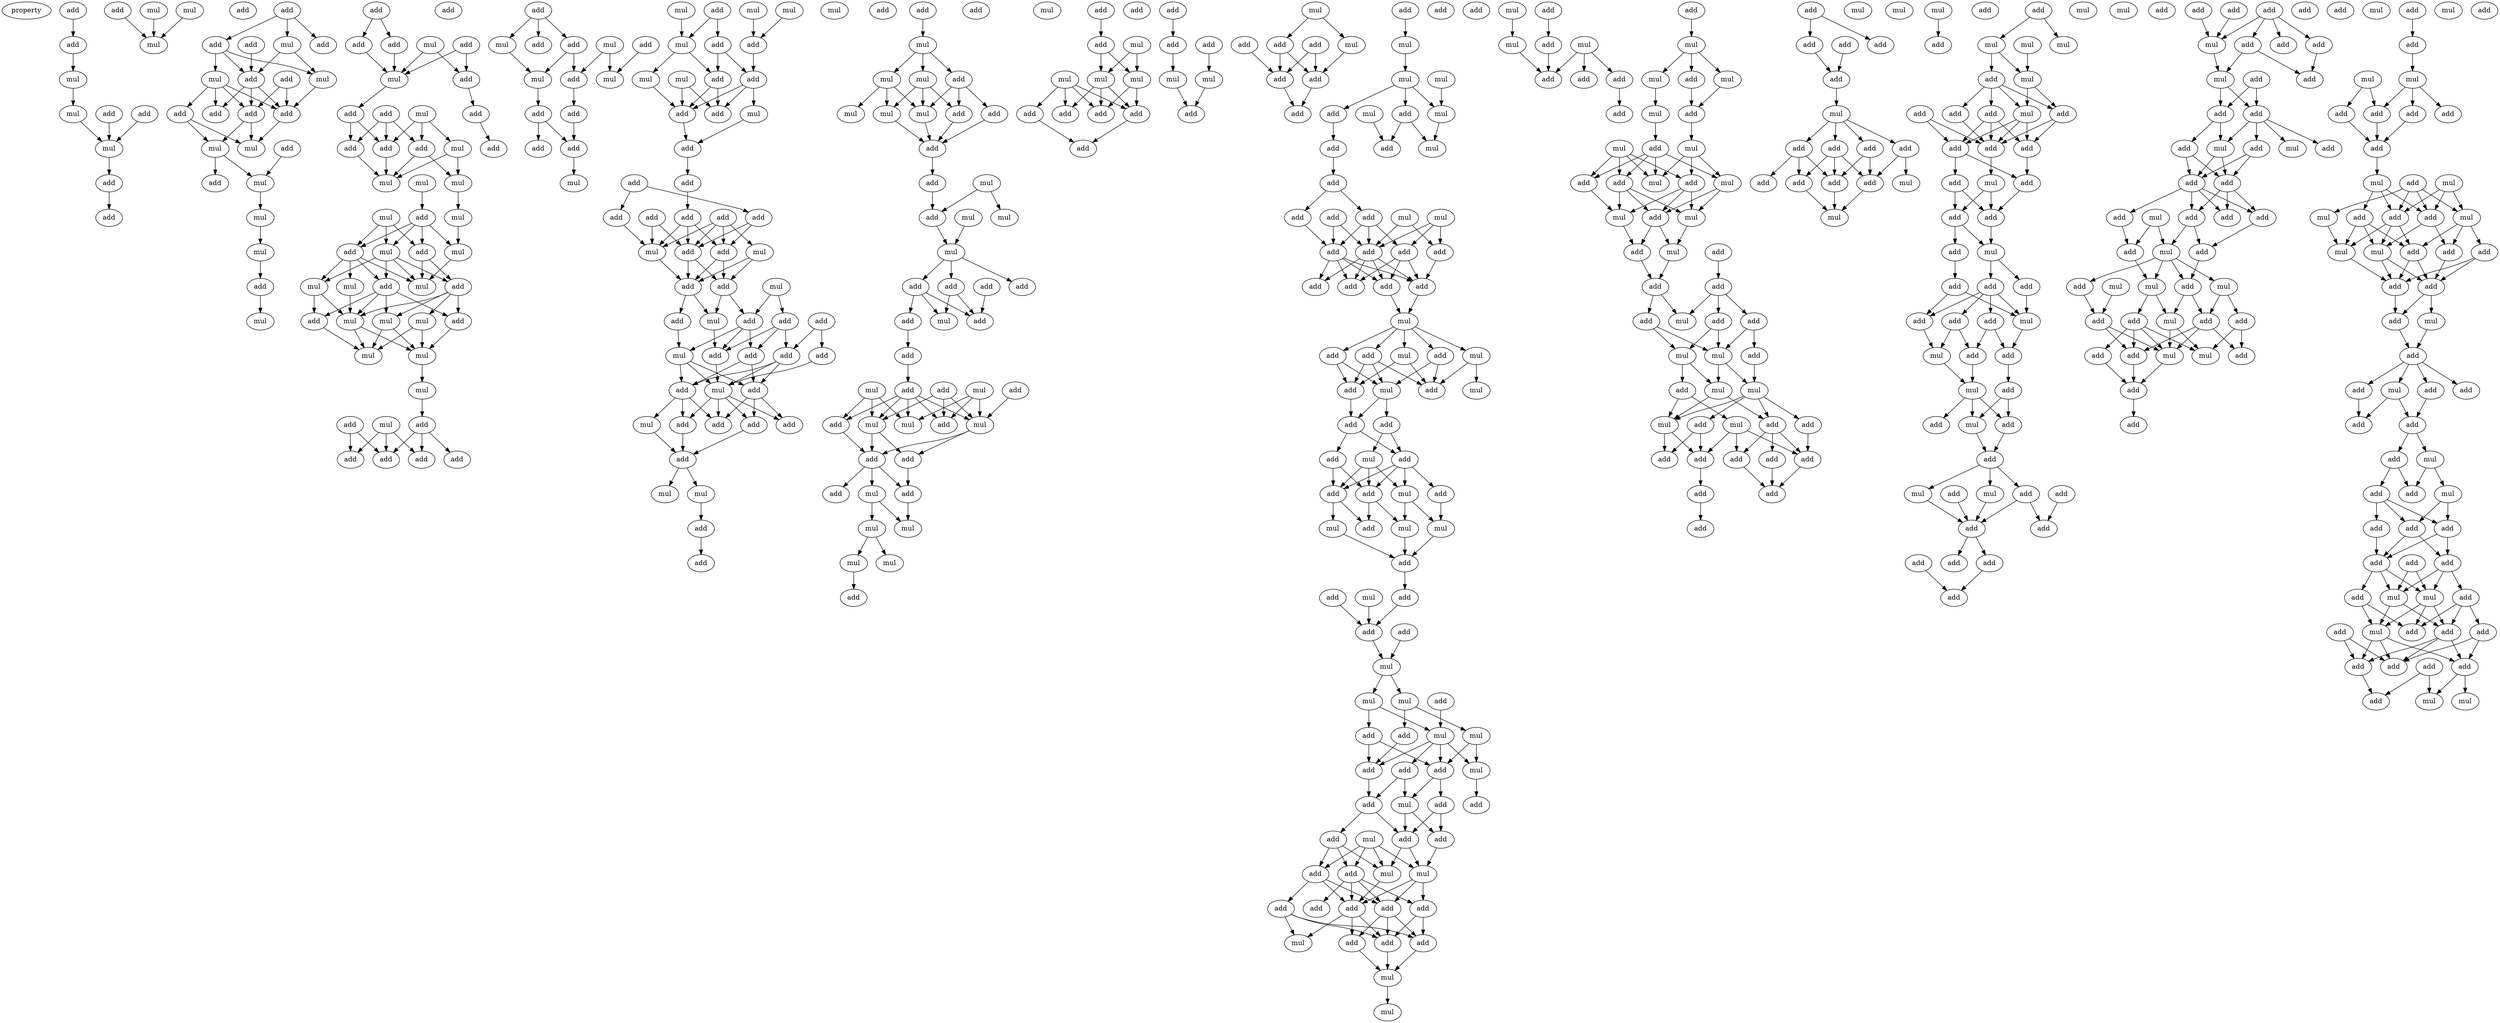 digraph {
    node [fontcolor=black]
    property [mul=2,lf=1.8]
    0 [ label = add ];
    1 [ label = add ];
    2 [ label = mul ];
    3 [ label = add ];
    4 [ label = mul ];
    5 [ label = mul ];
    6 [ label = add ];
    7 [ label = mul ];
    8 [ label = add ];
    9 [ label = add ];
    10 [ label = mul ];
    11 [ label = mul ];
    12 [ label = add ];
    13 [ label = add ];
    14 [ label = add ];
    15 [ label = add ];
    16 [ label = add ];
    17 [ label = add ];
    18 [ label = mul ];
    19 [ label = mul ];
    20 [ label = add ];
    21 [ label = add ];
    22 [ label = mul ];
    23 [ label = add ];
    24 [ label = add ];
    25 [ label = add ];
    26 [ label = add ];
    27 [ label = mul ];
    28 [ label = mul ];
    29 [ label = add ];
    30 [ label = add ];
    31 [ label = mul ];
    32 [ label = mul ];
    33 [ label = mul ];
    34 [ label = add ];
    35 [ label = add ];
    36 [ label = add ];
    37 [ label = mul ];
    38 [ label = add ];
    39 [ label = add ];
    40 [ label = add ];
    41 [ label = mul ];
    42 [ label = mul ];
    43 [ label = add ];
    44 [ label = add ];
    45 [ label = add ];
    46 [ label = mul ];
    47 [ label = add ];
    48 [ label = add ];
    49 [ label = add ];
    50 [ label = add ];
    51 [ label = mul ];
    52 [ label = add ];
    53 [ label = mul ];
    54 [ label = mul ];
    55 [ label = mul ];
    56 [ label = mul ];
    57 [ label = mul ];
    58 [ label = add ];
    59 [ label = add ];
    60 [ label = mul ];
    61 [ label = add ];
    62 [ label = mul ];
    63 [ label = mul ];
    64 [ label = mul ];
    65 [ label = mul ];
    66 [ label = add ];
    67 [ label = add ];
    68 [ label = mul ];
    69 [ label = add ];
    70 [ label = mul ];
    71 [ label = mul ];
    72 [ label = add ];
    73 [ label = mul ];
    74 [ label = mul ];
    75 [ label = mul ];
    76 [ label = add ];
    77 [ label = mul ];
    78 [ label = add ];
    79 [ label = add ];
    80 [ label = add ];
    81 [ label = add ];
    82 [ label = add ];
    83 [ label = add ];
    84 [ label = add ];
    85 [ label = mul ];
    86 [ label = mul ];
    87 [ label = add ];
    88 [ label = add ];
    89 [ label = mul ];
    90 [ label = add ];
    91 [ label = mul ];
    92 [ label = add ];
    93 [ label = add ];
    94 [ label = add ];
    95 [ label = add ];
    96 [ label = mul ];
    97 [ label = mul ];
    98 [ label = mul ];
    99 [ label = mul ];
    100 [ label = add ];
    101 [ label = mul ];
    102 [ label = add ];
    103 [ label = add ];
    104 [ label = mul ];
    105 [ label = add ];
    106 [ label = mul ];
    107 [ label = add ];
    108 [ label = mul ];
    109 [ label = add ];
    110 [ label = add ];
    111 [ label = add ];
    112 [ label = add ];
    113 [ label = add ];
    114 [ label = add ];
    115 [ label = add ];
    116 [ label = add ];
    117 [ label = add ];
    118 [ label = add ];
    119 [ label = mul ];
    120 [ label = mul ];
    121 [ label = add ];
    122 [ label = add ];
    123 [ label = mul ];
    124 [ label = add ];
    125 [ label = mul ];
    126 [ label = add ];
    127 [ label = add ];
    128 [ label = mul ];
    129 [ label = add ];
    130 [ label = add ];
    131 [ label = add ];
    132 [ label = add ];
    133 [ label = add ];
    134 [ label = add ];
    135 [ label = add ];
    136 [ label = mul ];
    137 [ label = add ];
    138 [ label = mul ];
    139 [ label = add ];
    140 [ label = add ];
    141 [ label = add ];
    142 [ label = add ];
    143 [ label = add ];
    144 [ label = mul ];
    145 [ label = add ];
    146 [ label = mul ];
    147 [ label = mul ];
    148 [ label = add ];
    149 [ label = add ];
    150 [ label = add ];
    151 [ label = add ];
    152 [ label = add ];
    153 [ label = mul ];
    154 [ label = mul ];
    155 [ label = mul ];
    156 [ label = add ];
    157 [ label = mul ];
    158 [ label = add ];
    159 [ label = add ];
    160 [ label = mul ];
    161 [ label = mul ];
    162 [ label = add ];
    163 [ label = add ];
    164 [ label = mul ];
    165 [ label = mul ];
    166 [ label = mul ];
    167 [ label = add ];
    168 [ label = mul ];
    169 [ label = add ];
    170 [ label = add ];
    171 [ label = add ];
    172 [ label = mul ];
    173 [ label = add ];
    174 [ label = add ];
    175 [ label = add ];
    176 [ label = mul ];
    177 [ label = add ];
    178 [ label = add ];
    179 [ label = mul ];
    180 [ label = add ];
    181 [ label = add ];
    182 [ label = mul ];
    183 [ label = add ];
    184 [ label = mul ];
    185 [ label = add ];
    186 [ label = mul ];
    187 [ label = mul ];
    188 [ label = add ];
    189 [ label = add ];
    190 [ label = add ];
    191 [ label = add ];
    192 [ label = mul ];
    193 [ label = mul ];
    194 [ label = mul ];
    195 [ label = mul ];
    196 [ label = mul ];
    197 [ label = add ];
    198 [ label = add ];
    199 [ label = mul ];
    200 [ label = add ];
    201 [ label = mul ];
    202 [ label = mul ];
    203 [ label = mul ];
    204 [ label = add ];
    205 [ label = add ];
    206 [ label = add ];
    207 [ label = add ];
    208 [ label = add ];
    209 [ label = add ];
    210 [ label = add ];
    211 [ label = add ];
    212 [ label = add ];
    213 [ label = mul ];
    214 [ label = mul ];
    215 [ label = add ];
    216 [ label = mul ];
    217 [ label = add ];
    218 [ label = mul ];
    219 [ label = add ];
    220 [ label = add ];
    221 [ label = add ];
    222 [ label = add ];
    223 [ label = add ];
    224 [ label = add ];
    225 [ label = mul ];
    226 [ label = mul ];
    227 [ label = mul ];
    228 [ label = add ];
    229 [ label = mul ];
    230 [ label = add ];
    231 [ label = mul ];
    232 [ label = mul ];
    233 [ label = add ];
    234 [ label = add ];
    235 [ label = add ];
    236 [ label = add ];
    237 [ label = add ];
    238 [ label = add ];
    239 [ label = mul ];
    240 [ label = mul ];
    241 [ label = add ];
    242 [ label = add ];
    243 [ label = add ];
    244 [ label = add ];
    245 [ label = add ];
    246 [ label = add ];
    247 [ label = add ];
    248 [ label = add ];
    249 [ label = mul ];
    250 [ label = add ];
    251 [ label = add ];
    252 [ label = mul ];
    253 [ label = add ];
    254 [ label = mul ];
    255 [ label = add ];
    256 [ label = mul ];
    257 [ label = mul ];
    258 [ label = add ];
    259 [ label = add ];
    260 [ label = add ];
    261 [ label = add ];
    262 [ label = mul ];
    263 [ label = add ];
    264 [ label = add ];
    265 [ label = add ];
    266 [ label = add ];
    267 [ label = mul ];
    268 [ label = add ];
    269 [ label = mul ];
    270 [ label = add ];
    271 [ label = mul ];
    272 [ label = mul ];
    273 [ label = add ];
    274 [ label = add ];
    275 [ label = mul ];
    276 [ label = add ];
    277 [ label = add ];
    278 [ label = add ];
    279 [ label = add ];
    280 [ label = mul ];
    281 [ label = add ];
    282 [ label = mul ];
    283 [ label = mul ];
    284 [ label = mul ];
    285 [ label = add ];
    286 [ label = mul ];
    287 [ label = add ];
    288 [ label = add ];
    289 [ label = add ];
    290 [ label = add ];
    291 [ label = mul ];
    292 [ label = add ];
    293 [ label = add ];
    294 [ label = add ];
    295 [ label = mul ];
    296 [ label = add ];
    297 [ label = add ];
    298 [ label = add ];
    299 [ label = mul ];
    300 [ label = mul ];
    301 [ label = add ];
    302 [ label = add ];
    303 [ label = mul ];
    304 [ label = add ];
    305 [ label = add ];
    306 [ label = add ];
    307 [ label = add ];
    308 [ label = add ];
    309 [ label = add ];
    310 [ label = add ];
    311 [ label = mul ];
    312 [ label = add ];
    313 [ label = mul ];
    314 [ label = mul ];
    315 [ label = mul ];
    316 [ label = add ];
    317 [ label = add ];
    318 [ label = mul ];
    319 [ label = mul ];
    320 [ label = add ];
    321 [ label = add ];
    322 [ label = add ];
    323 [ label = add ];
    324 [ label = add ];
    325 [ label = mul ];
    326 [ label = mul ];
    327 [ label = add ];
    328 [ label = mul ];
    329 [ label = add ];
    330 [ label = mul ];
    331 [ label = mul ];
    332 [ label = add ];
    333 [ label = mul ];
    334 [ label = add ];
    335 [ label = mul ];
    336 [ label = add ];
    337 [ label = mul ];
    338 [ label = add ];
    339 [ label = mul ];
    340 [ label = add ];
    341 [ label = mul ];
    342 [ label = add ];
    343 [ label = mul ];
    344 [ label = add ];
    345 [ label = add ];
    346 [ label = add ];
    347 [ label = add ];
    348 [ label = add ];
    349 [ label = add ];
    350 [ label = mul ];
    351 [ label = mul ];
    352 [ label = add ];
    353 [ label = mul ];
    354 [ label = mul ];
    355 [ label = mul ];
    356 [ label = add ];
    357 [ label = mul ];
    358 [ label = add ];
    359 [ label = add ];
    360 [ label = add ];
    361 [ label = mul ];
    362 [ label = add ];
    363 [ label = add ];
    364 [ label = add ];
    365 [ label = add ];
    366 [ label = add ];
    367 [ label = add ];
    368 [ label = add ];
    369 [ label = add ];
    370 [ label = add ];
    371 [ label = add ];
    372 [ label = add ];
    373 [ label = add ];
    374 [ label = add ];
    375 [ label = mul ];
    376 [ label = add ];
    377 [ label = add ];
    378 [ label = add ];
    379 [ label = add ];
    380 [ label = add ];
    381 [ label = add ];
    382 [ label = mul ];
    383 [ label = add ];
    384 [ label = add ];
    385 [ label = mul ];
    386 [ label = mul ];
    387 [ label = mul ];
    388 [ label = mul ];
    389 [ label = add ];
    390 [ label = add ];
    391 [ label = add ];
    392 [ label = mul ];
    393 [ label = mul ];
    394 [ label = mul ];
    395 [ label = add ];
    396 [ label = mul ];
    397 [ label = add ];
    398 [ label = add ];
    399 [ label = add ];
    400 [ label = add ];
    401 [ label = mul ];
    402 [ label = add ];
    403 [ label = add ];
    404 [ label = add ];
    405 [ label = mul ];
    406 [ label = add ];
    407 [ label = mul ];
    408 [ label = add ];
    409 [ label = add ];
    410 [ label = add ];
    411 [ label = mul ];
    412 [ label = add ];
    413 [ label = add ];
    414 [ label = add ];
    415 [ label = add ];
    416 [ label = mul ];
    417 [ label = add ];
    418 [ label = add ];
    419 [ label = add ];
    420 [ label = add ];
    421 [ label = add ];
    422 [ label = mul ];
    423 [ label = mul ];
    424 [ label = add ];
    425 [ label = mul ];
    426 [ label = add ];
    427 [ label = mul ];
    428 [ label = add ];
    429 [ label = add ];
    430 [ label = mul ];
    431 [ label = add ];
    432 [ label = add ];
    433 [ label = add ];
    434 [ label = mul ];
    435 [ label = add ];
    436 [ label = add ];
    437 [ label = add ];
    438 [ label = add ];
    439 [ label = add ];
    440 [ label = add ];
    441 [ label = add ];
    442 [ label = add ];
    443 [ label = add ];
    444 [ label = add ];
    445 [ label = add ];
    446 [ label = add ];
    447 [ label = add ];
    448 [ label = add ];
    449 [ label = mul ];
    450 [ label = mul ];
    451 [ label = add ];
    452 [ label = add ];
    453 [ label = add ];
    454 [ label = add ];
    455 [ label = add ];
    456 [ label = mul ];
    457 [ label = mul ];
    458 [ label = add ];
    459 [ label = add ];
    460 [ label = add ];
    461 [ label = add ];
    462 [ label = add ];
    463 [ label = add ];
    464 [ label = add ];
    465 [ label = mul ];
    466 [ label = add ];
    467 [ label = add ];
    468 [ label = mul ];
    469 [ label = add ];
    470 [ label = mul ];
    471 [ label = add ];
    472 [ label = mul ];
    473 [ label = mul ];
    474 [ label = add ];
    475 [ label = mul ];
    476 [ label = add ];
    477 [ label = add ];
    478 [ label = add ];
    479 [ label = add ];
    480 [ label = mul ];
    481 [ label = mul ];
    482 [ label = add ];
    483 [ label = add ];
    484 [ label = add ];
    485 [ label = add ];
    486 [ label = add ];
    487 [ label = add ];
    488 [ label = mul ];
    489 [ label = add ];
    490 [ label = mul ];
    491 [ label = add ];
    492 [ label = mul ];
    493 [ label = mul ];
    494 [ label = add ];
    495 [ label = add ];
    496 [ label = add ];
    497 [ label = add ];
    498 [ label = add ];
    499 [ label = add ];
    500 [ label = mul ];
    501 [ label = mul ];
    502 [ label = add ];
    503 [ label = add ];
    504 [ label = add ];
    505 [ label = mul ];
    506 [ label = mul ];
    507 [ label = add ];
    508 [ label = add ];
    509 [ label = mul ];
    510 [ label = mul ];
    511 [ label = add ];
    512 [ label = add ];
    513 [ label = add ];
    514 [ label = add ];
    515 [ label = mul ];
    516 [ label = add ];
    517 [ label = mul ];
    518 [ label = add ];
    519 [ label = add ];
    520 [ label = add ];
    521 [ label = add ];
    522 [ label = add ];
    523 [ label = mul ];
    524 [ label = add ];
    525 [ label = add ];
    526 [ label = add ];
    527 [ label = mul ];
    528 [ label = add ];
    529 [ label = add ];
    530 [ label = add ];
    531 [ label = add ];
    532 [ label = add ];
    533 [ label = add ];
    534 [ label = add ];
    535 [ label = add ];
    536 [ label = mul ];
    537 [ label = mul ];
    538 [ label = add ];
    539 [ label = add ];
    540 [ label = add ];
    541 [ label = mul ];
    542 [ label = add ];
    543 [ label = add ];
    544 [ label = add ];
    545 [ label = add ];
    546 [ label = add ];
    547 [ label = add ];
    548 [ label = mul ];
    549 [ label = add ];
    550 [ label = mul ];
    0 -> 6 [ name = 0 ];
    1 -> 5 [ name = 1 ];
    2 -> 5 [ name = 2 ];
    4 -> 5 [ name = 3 ];
    6 -> 7 [ name = 4 ];
    7 -> 10 [ name = 5 ];
    8 -> 11 [ name = 6 ];
    9 -> 11 [ name = 7 ];
    10 -> 11 [ name = 8 ];
    11 -> 12 [ name = 9 ];
    12 -> 14 [ name = 10 ];
    13 -> 15 [ name = 11 ];
    13 -> 17 [ name = 12 ];
    13 -> 18 [ name = 13 ];
    16 -> 21 [ name = 14 ];
    17 -> 19 [ name = 15 ];
    17 -> 21 [ name = 16 ];
    17 -> 22 [ name = 17 ];
    18 -> 19 [ name = 18 ];
    18 -> 21 [ name = 19 ];
    19 -> 24 [ name = 20 ];
    20 -> 24 [ name = 21 ];
    20 -> 26 [ name = 22 ];
    21 -> 24 [ name = 23 ];
    21 -> 25 [ name = 24 ];
    21 -> 26 [ name = 25 ];
    22 -> 23 [ name = 26 ];
    22 -> 24 [ name = 27 ];
    22 -> 25 [ name = 28 ];
    22 -> 26 [ name = 29 ];
    23 -> 27 [ name = 30 ];
    23 -> 28 [ name = 31 ];
    24 -> 27 [ name = 32 ];
    26 -> 27 [ name = 33 ];
    26 -> 28 [ name = 34 ];
    28 -> 30 [ name = 35 ];
    28 -> 31 [ name = 36 ];
    29 -> 31 [ name = 37 ];
    31 -> 32 [ name = 38 ];
    32 -> 33 [ name = 39 ];
    33 -> 35 [ name = 40 ];
    34 -> 38 [ name = 41 ];
    34 -> 40 [ name = 42 ];
    35 -> 41 [ name = 43 ];
    37 -> 42 [ name = 44 ];
    37 -> 43 [ name = 45 ];
    38 -> 42 [ name = 46 ];
    39 -> 42 [ name = 47 ];
    39 -> 43 [ name = 48 ];
    40 -> 42 [ name = 49 ];
    42 -> 47 [ name = 50 ];
    43 -> 45 [ name = 51 ];
    44 -> 49 [ name = 52 ];
    44 -> 50 [ name = 53 ];
    44 -> 52 [ name = 54 ];
    45 -> 48 [ name = 55 ];
    46 -> 50 [ name = 56 ];
    46 -> 51 [ name = 57 ];
    46 -> 52 [ name = 58 ];
    47 -> 49 [ name = 59 ];
    47 -> 50 [ name = 60 ];
    49 -> 54 [ name = 61 ];
    50 -> 54 [ name = 62 ];
    51 -> 53 [ name = 63 ];
    51 -> 54 [ name = 64 ];
    52 -> 53 [ name = 65 ];
    52 -> 54 [ name = 66 ];
    53 -> 57 [ name = 67 ];
    55 -> 58 [ name = 68 ];
    56 -> 59 [ name = 69 ];
    56 -> 61 [ name = 70 ];
    56 -> 62 [ name = 71 ];
    57 -> 60 [ name = 72 ];
    58 -> 59 [ name = 73 ];
    58 -> 60 [ name = 74 ];
    58 -> 61 [ name = 75 ];
    58 -> 62 [ name = 76 ];
    59 -> 64 [ name = 77 ];
    59 -> 67 [ name = 78 ];
    60 -> 64 [ name = 79 ];
    61 -> 63 [ name = 80 ];
    61 -> 64 [ name = 81 ];
    61 -> 65 [ name = 82 ];
    61 -> 66 [ name = 83 ];
    62 -> 63 [ name = 84 ];
    62 -> 64 [ name = 85 ];
    62 -> 66 [ name = 86 ];
    62 -> 67 [ name = 87 ];
    63 -> 69 [ name = 88 ];
    63 -> 71 [ name = 89 ];
    65 -> 71 [ name = 90 ];
    66 -> 69 [ name = 91 ];
    66 -> 70 [ name = 92 ];
    66 -> 71 [ name = 93 ];
    66 -> 72 [ name = 94 ];
    67 -> 68 [ name = 95 ];
    67 -> 70 [ name = 96 ];
    67 -> 71 [ name = 97 ];
    67 -> 72 [ name = 98 ];
    68 -> 73 [ name = 99 ];
    68 -> 74 [ name = 100 ];
    69 -> 73 [ name = 101 ];
    70 -> 73 [ name = 102 ];
    70 -> 74 [ name = 103 ];
    71 -> 73 [ name = 104 ];
    71 -> 74 [ name = 105 ];
    72 -> 74 [ name = 106 ];
    74 -> 75 [ name = 107 ];
    75 -> 78 [ name = 108 ];
    76 -> 79 [ name = 109 ];
    76 -> 80 [ name = 110 ];
    77 -> 79 [ name = 111 ];
    77 -> 80 [ name = 112 ];
    77 -> 81 [ name = 113 ];
    78 -> 80 [ name = 114 ];
    78 -> 81 [ name = 115 ];
    78 -> 82 [ name = 116 ];
    83 -> 86 [ name = 117 ];
    83 -> 87 [ name = 118 ];
    83 -> 88 [ name = 119 ];
    84 -> 91 [ name = 120 ];
    85 -> 90 [ name = 121 ];
    85 -> 91 [ name = 122 ];
    86 -> 89 [ name = 123 ];
    88 -> 89 [ name = 124 ];
    88 -> 90 [ name = 125 ];
    89 -> 92 [ name = 126 ];
    90 -> 93 [ name = 127 ];
    92 -> 94 [ name = 128 ];
    92 -> 95 [ name = 129 ];
    93 -> 94 [ name = 130 ];
    94 -> 96 [ name = 131 ];
    97 -> 101 [ name = 132 ];
    98 -> 102 [ name = 133 ];
    99 -> 102 [ name = 134 ];
    100 -> 101 [ name = 135 ];
    100 -> 103 [ name = 136 ];
    101 -> 104 [ name = 137 ];
    101 -> 107 [ name = 138 ];
    102 -> 105 [ name = 139 ];
    103 -> 105 [ name = 140 ];
    103 -> 107 [ name = 141 ];
    104 -> 110 [ name = 142 ];
    105 -> 108 [ name = 143 ];
    105 -> 109 [ name = 144 ];
    105 -> 110 [ name = 145 ];
    106 -> 109 [ name = 146 ];
    106 -> 110 [ name = 147 ];
    107 -> 109 [ name = 148 ];
    107 -> 110 [ name = 149 ];
    108 -> 111 [ name = 150 ];
    110 -> 111 [ name = 151 ];
    111 -> 113 [ name = 152 ];
    112 -> 115 [ name = 153 ];
    112 -> 117 [ name = 154 ];
    113 -> 114 [ name = 155 ];
    114 -> 119 [ name = 156 ];
    114 -> 121 [ name = 157 ];
    114 -> 122 [ name = 158 ];
    115 -> 119 [ name = 159 ];
    116 -> 119 [ name = 160 ];
    116 -> 122 [ name = 161 ];
    117 -> 121 [ name = 162 ];
    117 -> 122 [ name = 163 ];
    118 -> 119 [ name = 164 ];
    118 -> 121 [ name = 165 ];
    118 -> 122 [ name = 166 ];
    118 -> 123 [ name = 167 ];
    119 -> 124 [ name = 168 ];
    121 -> 124 [ name = 169 ];
    121 -> 126 [ name = 170 ];
    122 -> 124 [ name = 171 ];
    122 -> 126 [ name = 172 ];
    123 -> 124 [ name = 173 ];
    123 -> 126 [ name = 174 ];
    124 -> 128 [ name = 175 ];
    124 -> 131 [ name = 176 ];
    125 -> 127 [ name = 177 ];
    125 -> 130 [ name = 178 ];
    126 -> 128 [ name = 179 ];
    126 -> 130 [ name = 180 ];
    127 -> 132 [ name = 181 ];
    127 -> 133 [ name = 182 ];
    127 -> 134 [ name = 183 ];
    128 -> 133 [ name = 184 ];
    129 -> 132 [ name = 185 ];
    129 -> 135 [ name = 186 ];
    130 -> 133 [ name = 187 ];
    130 -> 134 [ name = 188 ];
    130 -> 136 [ name = 189 ];
    131 -> 136 [ name = 190 ];
    132 -> 137 [ name = 191 ];
    132 -> 138 [ name = 192 ];
    132 -> 139 [ name = 193 ];
    133 -> 138 [ name = 194 ];
    134 -> 137 [ name = 195 ];
    134 -> 139 [ name = 196 ];
    135 -> 138 [ name = 197 ];
    136 -> 137 [ name = 198 ];
    136 -> 138 [ name = 199 ];
    136 -> 139 [ name = 200 ];
    137 -> 142 [ name = 201 ];
    137 -> 143 [ name = 202 ];
    137 -> 144 [ name = 203 ];
    138 -> 140 [ name = 204 ];
    138 -> 141 [ name = 205 ];
    138 -> 142 [ name = 206 ];
    138 -> 143 [ name = 207 ];
    139 -> 140 [ name = 208 ];
    139 -> 141 [ name = 209 ];
    139 -> 143 [ name = 210 ];
    140 -> 145 [ name = 211 ];
    142 -> 145 [ name = 212 ];
    144 -> 145 [ name = 213 ];
    145 -> 146 [ name = 214 ];
    145 -> 147 [ name = 215 ];
    147 -> 151 [ name = 216 ];
    149 -> 153 [ name = 217 ];
    151 -> 152 [ name = 218 ];
    153 -> 154 [ name = 219 ];
    153 -> 155 [ name = 220 ];
    153 -> 156 [ name = 221 ];
    154 -> 158 [ name = 222 ];
    154 -> 160 [ name = 223 ];
    154 -> 161 [ name = 224 ];
    155 -> 157 [ name = 225 ];
    155 -> 160 [ name = 226 ];
    155 -> 161 [ name = 227 ];
    156 -> 158 [ name = 228 ];
    156 -> 159 [ name = 229 ];
    156 -> 161 [ name = 230 ];
    158 -> 162 [ name = 231 ];
    159 -> 162 [ name = 232 ];
    160 -> 162 [ name = 233 ];
    161 -> 162 [ name = 234 ];
    162 -> 163 [ name = 235 ];
    163 -> 167 [ name = 236 ];
    164 -> 165 [ name = 237 ];
    164 -> 167 [ name = 238 ];
    166 -> 168 [ name = 239 ];
    167 -> 168 [ name = 240 ];
    168 -> 169 [ name = 241 ];
    168 -> 170 [ name = 242 ];
    168 -> 171 [ name = 243 ];
    169 -> 174 [ name = 244 ];
    169 -> 175 [ name = 245 ];
    169 -> 176 [ name = 246 ];
    171 -> 174 [ name = 247 ];
    171 -> 176 [ name = 248 ];
    173 -> 174 [ name = 249 ];
    175 -> 177 [ name = 250 ];
    177 -> 178 [ name = 251 ];
    178 -> 183 [ name = 252 ];
    178 -> 184 [ name = 253 ];
    178 -> 185 [ name = 254 ];
    178 -> 186 [ name = 255 ];
    178 -> 187 [ name = 256 ];
    179 -> 183 [ name = 257 ];
    179 -> 186 [ name = 258 ];
    179 -> 187 [ name = 259 ];
    180 -> 186 [ name = 260 ];
    181 -> 183 [ name = 261 ];
    181 -> 184 [ name = 262 ];
    181 -> 186 [ name = 263 ];
    182 -> 184 [ name = 264 ];
    182 -> 185 [ name = 265 ];
    182 -> 187 [ name = 266 ];
    184 -> 188 [ name = 267 ];
    184 -> 189 [ name = 268 ];
    185 -> 189 [ name = 269 ];
    186 -> 188 [ name = 270 ];
    186 -> 189 [ name = 271 ];
    188 -> 190 [ name = 272 ];
    189 -> 190 [ name = 273 ];
    189 -> 191 [ name = 274 ];
    189 -> 192 [ name = 275 ];
    190 -> 193 [ name = 276 ];
    192 -> 193 [ name = 277 ];
    192 -> 194 [ name = 278 ];
    194 -> 195 [ name = 279 ];
    194 -> 196 [ name = 280 ];
    195 -> 197 [ name = 281 ];
    198 -> 200 [ name = 282 ];
    199 -> 201 [ name = 283 ];
    199 -> 202 [ name = 284 ];
    200 -> 201 [ name = 285 ];
    200 -> 202 [ name = 286 ];
    201 -> 205 [ name = 287 ];
    201 -> 206 [ name = 288 ];
    201 -> 207 [ name = 289 ];
    202 -> 206 [ name = 290 ];
    202 -> 207 [ name = 291 ];
    203 -> 204 [ name = 292 ];
    203 -> 205 [ name = 293 ];
    203 -> 206 [ name = 294 ];
    203 -> 207 [ name = 295 ];
    204 -> 208 [ name = 296 ];
    206 -> 208 [ name = 297 ];
    210 -> 212 [ name = 298 ];
    211 -> 214 [ name = 299 ];
    212 -> 213 [ name = 300 ];
    213 -> 215 [ name = 301 ];
    214 -> 215 [ name = 302 ];
    216 -> 217 [ name = 303 ];
    216 -> 218 [ name = 304 ];
    217 -> 221 [ name = 305 ];
    217 -> 222 [ name = 306 ];
    218 -> 222 [ name = 307 ];
    219 -> 221 [ name = 308 ];
    219 -> 222 [ name = 309 ];
    220 -> 221 [ name = 310 ];
    221 -> 224 [ name = 311 ];
    222 -> 224 [ name = 312 ];
    223 -> 225 [ name = 313 ];
    225 -> 227 [ name = 314 ];
    226 -> 231 [ name = 315 ];
    227 -> 228 [ name = 316 ];
    227 -> 230 [ name = 317 ];
    227 -> 231 [ name = 318 ];
    228 -> 232 [ name = 319 ];
    228 -> 234 [ name = 320 ];
    229 -> 234 [ name = 321 ];
    230 -> 233 [ name = 322 ];
    231 -> 232 [ name = 323 ];
    233 -> 235 [ name = 324 ];
    235 -> 236 [ name = 325 ];
    235 -> 237 [ name = 326 ];
    236 -> 241 [ name = 327 ];
    237 -> 241 [ name = 328 ];
    237 -> 242 [ name = 329 ];
    237 -> 244 [ name = 330 ];
    238 -> 241 [ name = 331 ];
    238 -> 244 [ name = 332 ];
    239 -> 242 [ name = 333 ];
    239 -> 243 [ name = 334 ];
    239 -> 244 [ name = 335 ];
    240 -> 243 [ name = 336 ];
    240 -> 244 [ name = 337 ];
    241 -> 245 [ name = 338 ];
    241 -> 246 [ name = 339 ];
    241 -> 247 [ name = 340 ];
    241 -> 248 [ name = 341 ];
    242 -> 245 [ name = 342 ];
    242 -> 247 [ name = 343 ];
    242 -> 248 [ name = 344 ];
    243 -> 245 [ name = 345 ];
    244 -> 245 [ name = 346 ];
    244 -> 246 [ name = 347 ];
    244 -> 247 [ name = 348 ];
    244 -> 248 [ name = 349 ];
    245 -> 249 [ name = 350 ];
    248 -> 249 [ name = 351 ];
    249 -> 250 [ name = 352 ];
    249 -> 251 [ name = 353 ];
    249 -> 252 [ name = 354 ];
    249 -> 253 [ name = 355 ];
    249 -> 254 [ name = 356 ];
    250 -> 255 [ name = 357 ];
    250 -> 256 [ name = 358 ];
    251 -> 255 [ name = 359 ];
    251 -> 256 [ name = 360 ];
    251 -> 258 [ name = 361 ];
    252 -> 257 [ name = 362 ];
    252 -> 258 [ name = 363 ];
    253 -> 256 [ name = 364 ];
    253 -> 258 [ name = 365 ];
    254 -> 255 [ name = 366 ];
    254 -> 258 [ name = 367 ];
    255 -> 260 [ name = 368 ];
    256 -> 259 [ name = 369 ];
    256 -> 260 [ name = 370 ];
    259 -> 261 [ name = 371 ];
    259 -> 262 [ name = 372 ];
    260 -> 261 [ name = 373 ];
    260 -> 263 [ name = 374 ];
    261 -> 265 [ name = 375 ];
    261 -> 266 [ name = 376 ];
    261 -> 267 [ name = 377 ];
    261 -> 268 [ name = 378 ];
    262 -> 265 [ name = 379 ];
    262 -> 267 [ name = 380 ];
    262 -> 268 [ name = 381 ];
    263 -> 265 [ name = 382 ];
    263 -> 268 [ name = 383 ];
    265 -> 269 [ name = 384 ];
    265 -> 270 [ name = 385 ];
    266 -> 272 [ name = 386 ];
    267 -> 271 [ name = 387 ];
    267 -> 272 [ name = 388 ];
    268 -> 270 [ name = 389 ];
    268 -> 271 [ name = 390 ];
    269 -> 273 [ name = 391 ];
    271 -> 273 [ name = 392 ];
    272 -> 273 [ name = 393 ];
    273 -> 276 [ name = 394 ];
    274 -> 277 [ name = 395 ];
    275 -> 277 [ name = 396 ];
    276 -> 277 [ name = 397 ];
    277 -> 280 [ name = 398 ];
    279 -> 280 [ name = 399 ];
    280 -> 282 [ name = 400 ];
    280 -> 283 [ name = 401 ];
    281 -> 286 [ name = 402 ];
    282 -> 285 [ name = 403 ];
    282 -> 286 [ name = 404 ];
    283 -> 284 [ name = 405 ];
    283 -> 287 [ name = 406 ];
    284 -> 289 [ name = 407 ];
    284 -> 291 [ name = 408 ];
    285 -> 289 [ name = 409 ];
    285 -> 290 [ name = 410 ];
    286 -> 288 [ name = 411 ];
    286 -> 289 [ name = 412 ];
    286 -> 290 [ name = 413 ];
    286 -> 291 [ name = 414 ];
    287 -> 290 [ name = 415 ];
    288 -> 294 [ name = 416 ];
    288 -> 295 [ name = 417 ];
    289 -> 293 [ name = 418 ];
    289 -> 295 [ name = 419 ];
    290 -> 294 [ name = 420 ];
    291 -> 292 [ name = 421 ];
    293 -> 297 [ name = 422 ];
    293 -> 298 [ name = 423 ];
    294 -> 296 [ name = 424 ];
    294 -> 297 [ name = 425 ];
    295 -> 297 [ name = 426 ];
    295 -> 298 [ name = 427 ];
    296 -> 301 [ name = 428 ];
    296 -> 302 [ name = 429 ];
    296 -> 303 [ name = 430 ];
    297 -> 300 [ name = 431 ];
    297 -> 303 [ name = 432 ];
    298 -> 300 [ name = 433 ];
    299 -> 300 [ name = 434 ];
    299 -> 301 [ name = 435 ];
    299 -> 302 [ name = 436 ];
    299 -> 303 [ name = 437 ];
    300 -> 304 [ name = 438 ];
    300 -> 305 [ name = 439 ];
    300 -> 306 [ name = 440 ];
    301 -> 305 [ name = 441 ];
    301 -> 306 [ name = 442 ];
    301 -> 308 [ name = 443 ];
    302 -> 304 [ name = 444 ];
    302 -> 305 [ name = 445 ];
    302 -> 306 [ name = 446 ];
    302 -> 307 [ name = 447 ];
    303 -> 305 [ name = 448 ];
    304 -> 309 [ name = 449 ];
    304 -> 310 [ name = 450 ];
    305 -> 310 [ name = 451 ];
    305 -> 311 [ name = 452 ];
    305 -> 312 [ name = 453 ];
    306 -> 309 [ name = 454 ];
    306 -> 310 [ name = 455 ];
    306 -> 312 [ name = 456 ];
    308 -> 309 [ name = 457 ];
    308 -> 310 [ name = 458 ];
    308 -> 311 [ name = 459 ];
    309 -> 313 [ name = 460 ];
    310 -> 313 [ name = 461 ];
    312 -> 313 [ name = 462 ];
    313 -> 314 [ name = 463 ];
    315 -> 318 [ name = 464 ];
    316 -> 317 [ name = 465 ];
    317 -> 321 [ name = 466 ];
    318 -> 321 [ name = 467 ];
    319 -> 320 [ name = 468 ];
    319 -> 321 [ name = 469 ];
    319 -> 322 [ name = 470 ];
    322 -> 323 [ name = 471 ];
    324 -> 325 [ name = 472 ];
    325 -> 326 [ name = 473 ];
    325 -> 327 [ name = 474 ];
    325 -> 328 [ name = 475 ];
    326 -> 330 [ name = 476 ];
    327 -> 329 [ name = 477 ];
    328 -> 329 [ name = 478 ];
    329 -> 331 [ name = 479 ];
    330 -> 332 [ name = 480 ];
    331 -> 335 [ name = 481 ];
    331 -> 336 [ name = 482 ];
    331 -> 337 [ name = 483 ];
    332 -> 334 [ name = 484 ];
    332 -> 335 [ name = 485 ];
    332 -> 337 [ name = 486 ];
    332 -> 338 [ name = 487 ];
    333 -> 334 [ name = 488 ];
    333 -> 335 [ name = 489 ];
    333 -> 336 [ name = 490 ];
    333 -> 338 [ name = 491 ];
    334 -> 339 [ name = 492 ];
    334 -> 340 [ name = 493 ];
    334 -> 341 [ name = 494 ];
    336 -> 339 [ name = 495 ];
    336 -> 340 [ name = 496 ];
    336 -> 341 [ name = 497 ];
    337 -> 340 [ name = 498 ];
    337 -> 341 [ name = 499 ];
    338 -> 339 [ name = 500 ];
    339 -> 344 [ name = 501 ];
    340 -> 343 [ name = 502 ];
    340 -> 344 [ name = 503 ];
    341 -> 343 [ name = 504 ];
    342 -> 346 [ name = 505 ];
    343 -> 345 [ name = 506 ];
    344 -> 345 [ name = 507 ];
    345 -> 349 [ name = 508 ];
    345 -> 350 [ name = 509 ];
    346 -> 347 [ name = 510 ];
    346 -> 348 [ name = 511 ];
    346 -> 350 [ name = 512 ];
    347 -> 352 [ name = 513 ];
    347 -> 353 [ name = 514 ];
    348 -> 351 [ name = 515 ];
    348 -> 353 [ name = 516 ];
    349 -> 351 [ name = 517 ];
    349 -> 353 [ name = 518 ];
    351 -> 354 [ name = 519 ];
    351 -> 356 [ name = 520 ];
    352 -> 355 [ name = 521 ];
    353 -> 354 [ name = 522 ];
    353 -> 355 [ name = 523 ];
    354 -> 359 [ name = 524 ];
    354 -> 361 [ name = 525 ];
    355 -> 358 [ name = 526 ];
    355 -> 359 [ name = 527 ];
    355 -> 360 [ name = 528 ];
    355 -> 361 [ name = 529 ];
    356 -> 357 [ name = 530 ];
    356 -> 361 [ name = 531 ];
    357 -> 362 [ name = 532 ];
    357 -> 363 [ name = 533 ];
    357 -> 365 [ name = 534 ];
    358 -> 362 [ name = 535 ];
    359 -> 362 [ name = 536 ];
    359 -> 365 [ name = 537 ];
    359 -> 366 [ name = 538 ];
    360 -> 363 [ name = 539 ];
    360 -> 364 [ name = 540 ];
    361 -> 363 [ name = 541 ];
    361 -> 364 [ name = 542 ];
    362 -> 368 [ name = 543 ];
    363 -> 367 [ name = 544 ];
    365 -> 368 [ name = 545 ];
    366 -> 368 [ name = 546 ];
    367 -> 369 [ name = 547 ];
    370 -> 371 [ name = 548 ];
    370 -> 372 [ name = 549 ];
    371 -> 374 [ name = 550 ];
    373 -> 374 [ name = 551 ];
    374 -> 375 [ name = 552 ];
    375 -> 376 [ name = 553 ];
    375 -> 377 [ name = 554 ];
    375 -> 378 [ name = 555 ];
    375 -> 379 [ name = 556 ];
    376 -> 383 [ name = 557 ];
    376 -> 384 [ name = 558 ];
    377 -> 380 [ name = 559 ];
    377 -> 381 [ name = 560 ];
    377 -> 384 [ name = 561 ];
    378 -> 382 [ name = 562 ];
    378 -> 383 [ name = 563 ];
    379 -> 380 [ name = 564 ];
    379 -> 383 [ name = 565 ];
    379 -> 384 [ name = 566 ];
    380 -> 385 [ name = 567 ];
    383 -> 385 [ name = 568 ];
    384 -> 385 [ name = 569 ];
    388 -> 389 [ name = 570 ];
    391 -> 393 [ name = 571 ];
    391 -> 394 [ name = 572 ];
    392 -> 396 [ name = 573 ];
    393 -> 395 [ name = 574 ];
    393 -> 396 [ name = 575 ];
    395 -> 398 [ name = 576 ];
    395 -> 399 [ name = 577 ];
    395 -> 400 [ name = 578 ];
    395 -> 401 [ name = 579 ];
    396 -> 398 [ name = 580 ];
    396 -> 401 [ name = 581 ];
    397 -> 402 [ name = 582 ];
    397 -> 404 [ name = 583 ];
    398 -> 402 [ name = 584 ];
    398 -> 403 [ name = 585 ];
    399 -> 402 [ name = 586 ];
    399 -> 403 [ name = 587 ];
    399 -> 404 [ name = 588 ];
    400 -> 402 [ name = 589 ];
    401 -> 402 [ name = 590 ];
    401 -> 403 [ name = 591 ];
    401 -> 404 [ name = 592 ];
    402 -> 405 [ name = 593 ];
    403 -> 408 [ name = 594 ];
    404 -> 406 [ name = 595 ];
    404 -> 408 [ name = 596 ];
    405 -> 409 [ name = 597 ];
    405 -> 410 [ name = 598 ];
    406 -> 409 [ name = 599 ];
    406 -> 410 [ name = 600 ];
    408 -> 409 [ name = 601 ];
    409 -> 411 [ name = 602 ];
    410 -> 411 [ name = 603 ];
    410 -> 412 [ name = 604 ];
    411 -> 413 [ name = 605 ];
    411 -> 414 [ name = 606 ];
    412 -> 415 [ name = 607 ];
    413 -> 416 [ name = 608 ];
    413 -> 417 [ name = 609 ];
    413 -> 418 [ name = 610 ];
    413 -> 419 [ name = 611 ];
    414 -> 416 [ name = 612 ];
    415 -> 416 [ name = 613 ];
    415 -> 417 [ name = 614 ];
    416 -> 420 [ name = 615 ];
    417 -> 422 [ name = 616 ];
    418 -> 421 [ name = 617 ];
    418 -> 422 [ name = 618 ];
    419 -> 420 [ name = 619 ];
    419 -> 421 [ name = 620 ];
    420 -> 424 [ name = 621 ];
    421 -> 423 [ name = 622 ];
    422 -> 423 [ name = 623 ];
    423 -> 425 [ name = 624 ];
    423 -> 426 [ name = 625 ];
    423 -> 428 [ name = 626 ];
    424 -> 425 [ name = 627 ];
    424 -> 426 [ name = 628 ];
    425 -> 429 [ name = 629 ];
    426 -> 429 [ name = 630 ];
    429 -> 430 [ name = 631 ];
    429 -> 433 [ name = 632 ];
    429 -> 434 [ name = 633 ];
    430 -> 435 [ name = 634 ];
    431 -> 435 [ name = 635 ];
    432 -> 436 [ name = 636 ];
    433 -> 435 [ name = 637 ];
    433 -> 436 [ name = 638 ];
    434 -> 435 [ name = 639 ];
    435 -> 437 [ name = 640 ];
    435 -> 438 [ name = 641 ];
    438 -> 441 [ name = 642 ];
    439 -> 441 [ name = 643 ];
    442 -> 449 [ name = 644 ];
    444 -> 446 [ name = 645 ];
    444 -> 447 [ name = 646 ];
    444 -> 448 [ name = 647 ];
    444 -> 449 [ name = 648 ];
    445 -> 449 [ name = 649 ];
    446 -> 452 [ name = 650 ];
    447 -> 450 [ name = 651 ];
    447 -> 452 [ name = 652 ];
    449 -> 450 [ name = 653 ];
    450 -> 453 [ name = 654 ];
    450 -> 454 [ name = 655 ];
    451 -> 453 [ name = 656 ];
    451 -> 454 [ name = 657 ];
    453 -> 456 [ name = 658 ];
    453 -> 457 [ name = 659 ];
    453 -> 458 [ name = 660 ];
    453 -> 459 [ name = 661 ];
    454 -> 455 [ name = 662 ];
    454 -> 456 [ name = 663 ];
    455 -> 460 [ name = 664 ];
    455 -> 461 [ name = 665 ];
    456 -> 460 [ name = 666 ];
    456 -> 461 [ name = 667 ];
    458 -> 460 [ name = 668 ];
    458 -> 461 [ name = 669 ];
    460 -> 462 [ name = 670 ];
    460 -> 463 [ name = 671 ];
    460 -> 464 [ name = 672 ];
    460 -> 466 [ name = 673 ];
    461 -> 462 [ name = 674 ];
    461 -> 464 [ name = 675 ];
    461 -> 466 [ name = 676 ];
    463 -> 469 [ name = 677 ];
    464 -> 467 [ name = 678 ];
    464 -> 468 [ name = 679 ];
    465 -> 468 [ name = 680 ];
    465 -> 469 [ name = 681 ];
    466 -> 467 [ name = 682 ];
    467 -> 471 [ name = 683 ];
    468 -> 470 [ name = 684 ];
    468 -> 471 [ name = 685 ];
    468 -> 472 [ name = 686 ];
    468 -> 474 [ name = 687 ];
    469 -> 472 [ name = 688 ];
    470 -> 478 [ name = 689 ];
    470 -> 479 [ name = 690 ];
    471 -> 475 [ name = 691 ];
    471 -> 479 [ name = 692 ];
    472 -> 475 [ name = 693 ];
    472 -> 477 [ name = 694 ];
    473 -> 476 [ name = 695 ];
    474 -> 476 [ name = 696 ];
    475 -> 480 [ name = 697 ];
    475 -> 481 [ name = 698 ];
    476 -> 481 [ name = 699 ];
    476 -> 482 [ name = 700 ];
    477 -> 480 [ name = 701 ];
    477 -> 481 [ name = 702 ];
    477 -> 482 [ name = 703 ];
    477 -> 483 [ name = 704 ];
    478 -> 480 [ name = 705 ];
    478 -> 484 [ name = 706 ];
    479 -> 481 [ name = 707 ];
    479 -> 482 [ name = 708 ];
    479 -> 484 [ name = 709 ];
    481 -> 485 [ name = 710 ];
    482 -> 485 [ name = 711 ];
    483 -> 485 [ name = 712 ];
    485 -> 487 [ name = 713 ];
    489 -> 491 [ name = 714 ];
    491 -> 493 [ name = 715 ];
    492 -> 495 [ name = 716 ];
    492 -> 496 [ name = 717 ];
    493 -> 494 [ name = 718 ];
    493 -> 496 [ name = 719 ];
    493 -> 497 [ name = 720 ];
    494 -> 498 [ name = 721 ];
    495 -> 498 [ name = 722 ];
    496 -> 498 [ name = 723 ];
    498 -> 500 [ name = 724 ];
    499 -> 503 [ name = 725 ];
    499 -> 504 [ name = 726 ];
    499 -> 505 [ name = 727 ];
    499 -> 506 [ name = 728 ];
    500 -> 502 [ name = 729 ];
    500 -> 503 [ name = 730 ];
    500 -> 504 [ name = 731 ];
    501 -> 503 [ name = 732 ];
    501 -> 504 [ name = 733 ];
    501 -> 506 [ name = 734 ];
    502 -> 507 [ name = 735 ];
    502 -> 509 [ name = 736 ];
    502 -> 510 [ name = 737 ];
    503 -> 508 [ name = 738 ];
    503 -> 510 [ name = 739 ];
    504 -> 507 [ name = 740 ];
    504 -> 509 [ name = 741 ];
    504 -> 510 [ name = 742 ];
    505 -> 509 [ name = 743 ];
    506 -> 507 [ name = 744 ];
    506 -> 508 [ name = 745 ];
    506 -> 511 [ name = 746 ];
    507 -> 512 [ name = 747 ];
    507 -> 513 [ name = 748 ];
    508 -> 512 [ name = 749 ];
    509 -> 513 [ name = 750 ];
    510 -> 512 [ name = 751 ];
    510 -> 513 [ name = 752 ];
    511 -> 512 [ name = 753 ];
    511 -> 513 [ name = 754 ];
    512 -> 514 [ name = 755 ];
    512 -> 515 [ name = 756 ];
    513 -> 514 [ name = 757 ];
    514 -> 516 [ name = 758 ];
    515 -> 516 [ name = 759 ];
    516 -> 517 [ name = 760 ];
    516 -> 518 [ name = 761 ];
    516 -> 519 [ name = 762 ];
    516 -> 520 [ name = 763 ];
    517 -> 521 [ name = 764 ];
    517 -> 522 [ name = 765 ];
    518 -> 521 [ name = 766 ];
    520 -> 522 [ name = 767 ];
    522 -> 523 [ name = 768 ];
    522 -> 524 [ name = 769 ];
    523 -> 527 [ name = 770 ];
    523 -> 528 [ name = 771 ];
    524 -> 525 [ name = 772 ];
    524 -> 528 [ name = 773 ];
    525 -> 529 [ name = 774 ];
    525 -> 530 [ name = 775 ];
    525 -> 531 [ name = 776 ];
    527 -> 529 [ name = 777 ];
    527 -> 531 [ name = 778 ];
    529 -> 532 [ name = 779 ];
    529 -> 534 [ name = 780 ];
    530 -> 532 [ name = 781 ];
    531 -> 532 [ name = 782 ];
    531 -> 534 [ name = 783 ];
    532 -> 536 [ name = 784 ];
    532 -> 537 [ name = 785 ];
    532 -> 538 [ name = 786 ];
    533 -> 536 [ name = 787 ];
    533 -> 537 [ name = 788 ];
    534 -> 535 [ name = 789 ];
    534 -> 536 [ name = 790 ];
    534 -> 537 [ name = 791 ];
    535 -> 539 [ name = 792 ];
    535 -> 540 [ name = 793 ];
    535 -> 542 [ name = 794 ];
    536 -> 540 [ name = 795 ];
    536 -> 541 [ name = 796 ];
    537 -> 539 [ name = 797 ];
    537 -> 540 [ name = 798 ];
    537 -> 541 [ name = 799 ];
    538 -> 539 [ name = 800 ];
    538 -> 541 [ name = 801 ];
    540 -> 544 [ name = 802 ];
    540 -> 546 [ name = 803 ];
    540 -> 547 [ name = 804 ];
    541 -> 544 [ name = 805 ];
    541 -> 546 [ name = 806 ];
    541 -> 547 [ name = 807 ];
    542 -> 544 [ name = 808 ];
    542 -> 547 [ name = 809 ];
    543 -> 544 [ name = 810 ];
    543 -> 546 [ name = 811 ];
    545 -> 548 [ name = 812 ];
    545 -> 549 [ name = 813 ];
    546 -> 549 [ name = 814 ];
    547 -> 548 [ name = 815 ];
    547 -> 550 [ name = 816 ];
}
